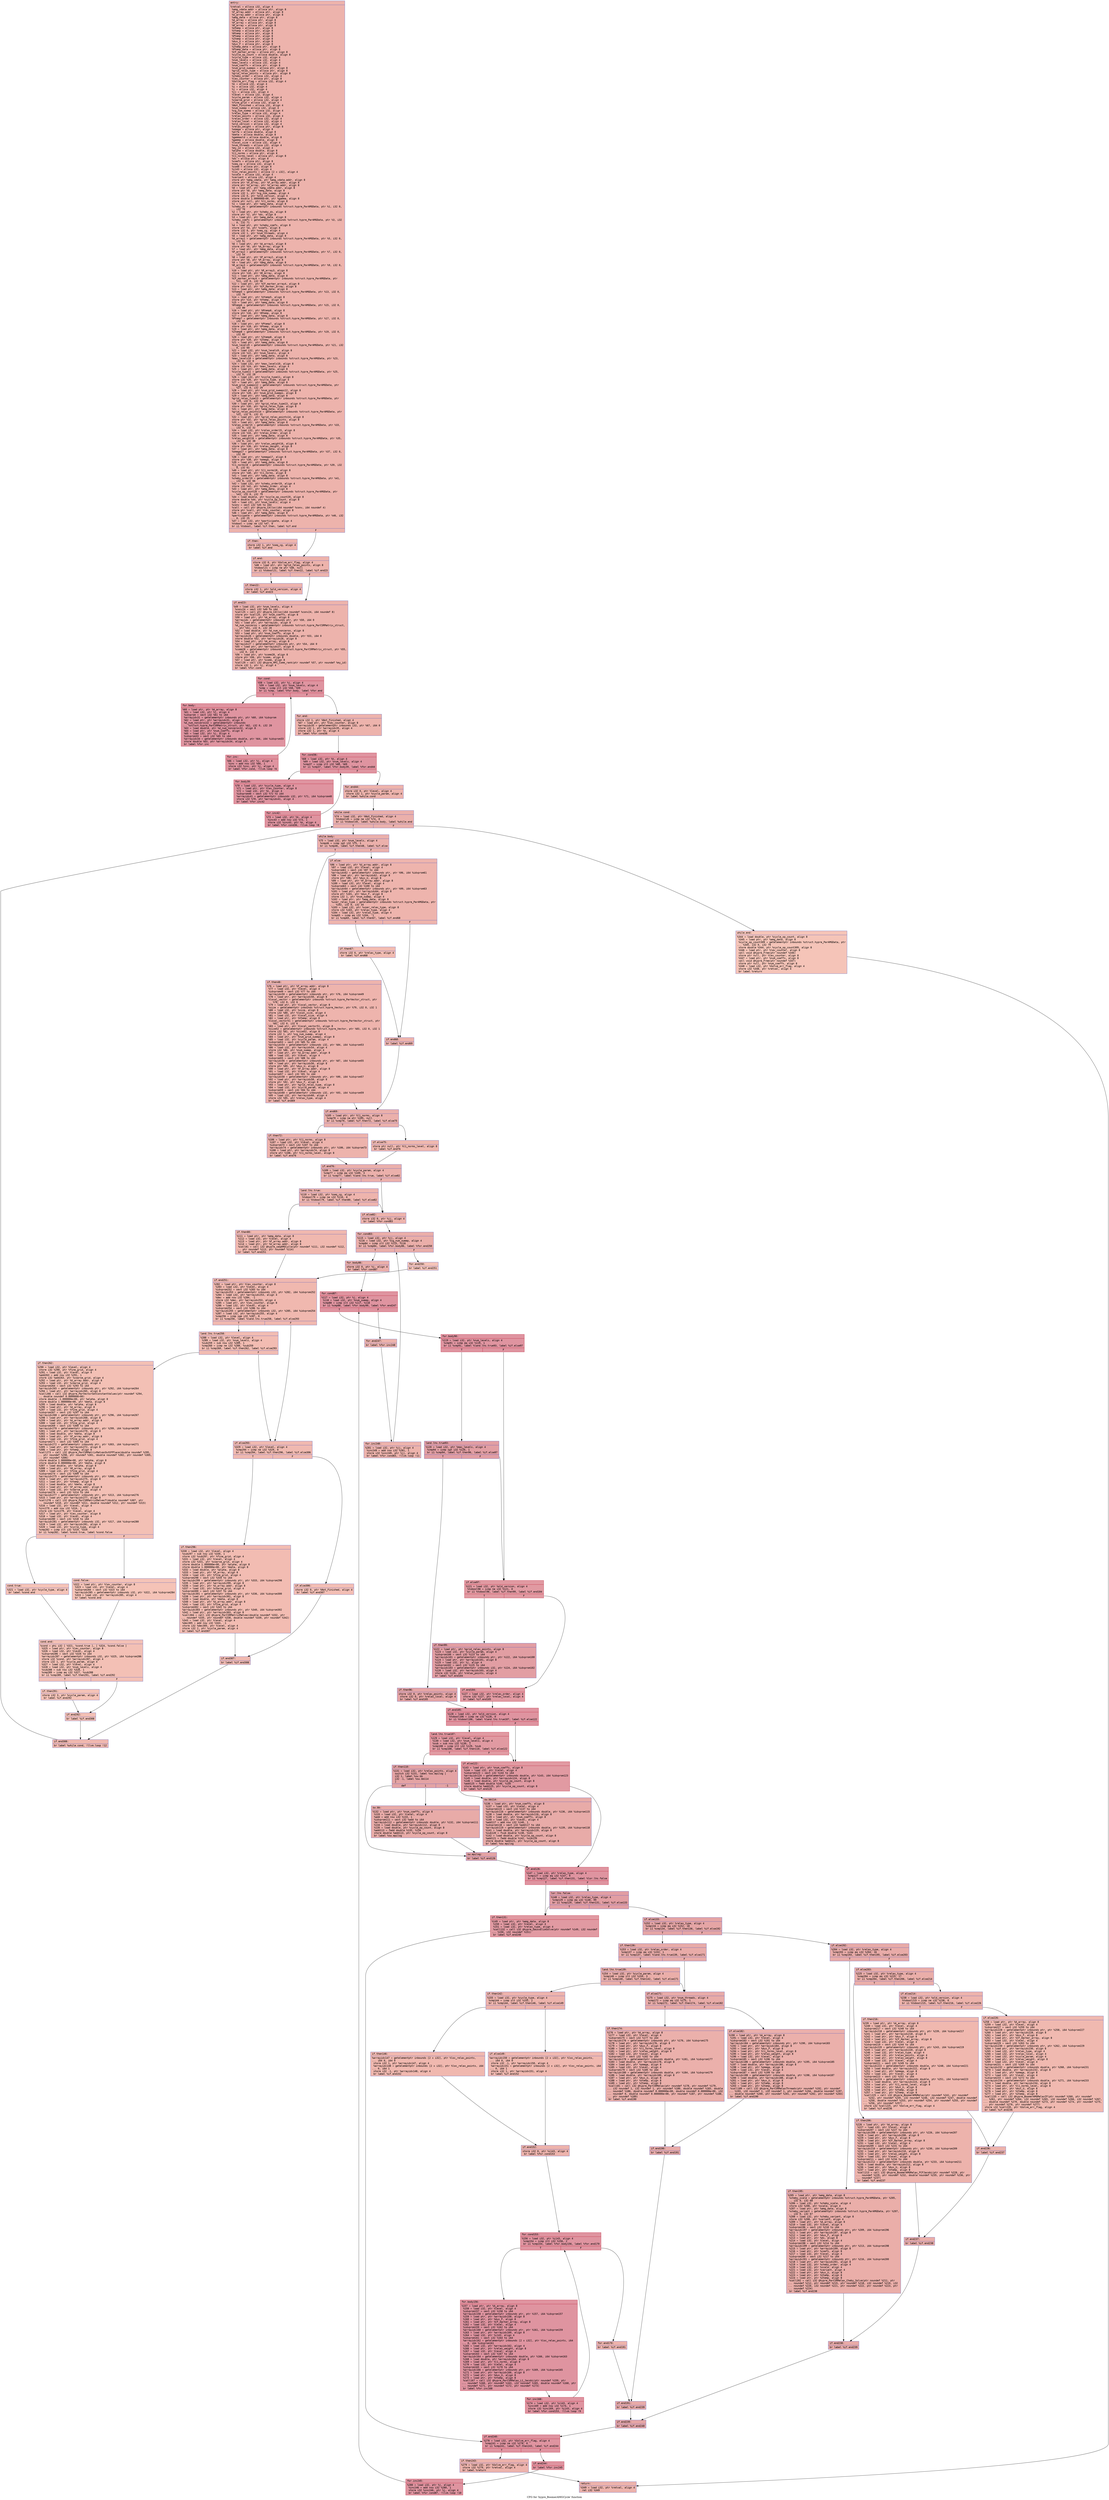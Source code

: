 digraph "CFG for 'hypre_BoomerAMGCycle' function" {
	label="CFG for 'hypre_BoomerAMGCycle' function";

	Node0x5596e3879950 [shape=record,color="#3d50c3ff", style=filled, fillcolor="#d6524470" fontname="Courier",label="{entry:\l|  %retval = alloca i32, align 4\l  %amg_vdata.addr = alloca ptr, align 8\l  %F_array.addr = alloca ptr, align 8\l  %U_array.addr = alloca ptr, align 8\l  %amg_data = alloca ptr, align 8\l  %A_array = alloca ptr, align 8\l  %P_array = alloca ptr, align 8\l  %R_array = alloca ptr, align 8\l  %Utemp = alloca ptr, align 8\l  %Vtemp = alloca ptr, align 8\l  %Rtemp = alloca ptr, align 8\l  %Ptemp = alloca ptr, align 8\l  %Ztemp = alloca ptr, align 8\l  %Aux_U = alloca ptr, align 8\l  %Aux_F = alloca ptr, align 8\l  %Ztemp_data = alloca ptr, align 8\l  %Ptemp_data = alloca ptr, align 8\l  %CF_marker_array = alloca ptr, align 8\l  %cycle_op_count = alloca double, align 8\l  %cycle_type = alloca i32, align 4\l  %num_levels = alloca i32, align 4\l  %max_levels = alloca i32, align 4\l  %num_coeffs = alloca ptr, align 8\l  %num_grid_sweeps = alloca ptr, align 8\l  %grid_relax_type = alloca ptr, align 8\l  %grid_relax_points = alloca ptr, align 8\l  %cheby_order = alloca i32, align 4\l  %lev_counter = alloca ptr, align 8\l  %Solve_err_flag = alloca i32, align 4\l  %k = alloca i32, align 4\l  %i = alloca i32, align 4\l  %j = alloca i32, align 4\l  %jj = alloca i32, align 4\l  %level = alloca i32, align 4\l  %cycle_param = alloca i32, align 4\l  %coarse_grid = alloca i32, align 4\l  %fine_grid = alloca i32, align 4\l  %Not_Finished = alloca i32, align 4\l  %num_sweep = alloca i32, align 4\l  %cg_num_sweep = alloca i32, align 4\l  %relax_type = alloca i32, align 4\l  %relax_points = alloca i32, align 4\l  %relax_order = alloca i32, align 4\l  %relax_local = alloca i32, align 4\l  %old_version = alloca i32, align 4\l  %relax_weight = alloca ptr, align 8\l  %omega = alloca ptr, align 8\l  %alfa = alloca double, align 8\l  %beta = alloca double, align 8\l  %gammaold = alloca double, align 8\l  %gamma = alloca double, align 8\l  %local_size = alloca i32, align 4\l  %num_threads = alloca i32, align 4\l  %my_id = alloca i32, align 4\l  %alpha = alloca double, align 8\l  %l1_norms = alloca ptr, align 8\l  %l1_norms_level = alloca ptr, align 8\l  %ds = alloca ptr, align 8\l  %coefs = alloca ptr, align 8\l  %seq_cg = alloca i32, align 4\l  %comm = alloca ptr, align 8\l  %i143 = alloca i32, align 4\l  %loc_relax_points = alloca [2 x i32], align 4\l  %scale = alloca i32, align 4\l  %variant = alloca i32, align 4\l  store ptr %amg_vdata, ptr %amg_vdata.addr, align 8\l  store ptr %F_array, ptr %F_array.addr, align 8\l  store ptr %U_array, ptr %U_array.addr, align 8\l  %0 = load ptr, ptr %amg_vdata.addr, align 8\l  store ptr %0, ptr %amg_data, align 8\l  store i32 1, ptr %cg_num_sweep, align 4\l  store i32 0, ptr %old_version, align 4\l  store double 1.000000e+00, ptr %gamma, align 8\l  store ptr null, ptr %l1_norms, align 8\l  %1 = load ptr, ptr %amg_data, align 8\l  %cheby_ds = getelementptr inbounds %struct.hypre_ParAMGData, ptr %1, i32 0,\l... i32 70\l  %2 = load ptr, ptr %cheby_ds, align 8\l  store ptr %2, ptr %ds, align 8\l  %3 = load ptr, ptr %amg_data, align 8\l  %cheby_coefs = getelementptr inbounds %struct.hypre_ParAMGData, ptr %3, i32\l... 0, i32 71\l  %4 = load ptr, ptr %cheby_coefs, align 8\l  store ptr %4, ptr %coefs, align 8\l  store i32 0, ptr %seq_cg, align 4\l  store i32 1, ptr %num_threads, align 4\l  %5 = load ptr, ptr %amg_data, align 8\l  %A_array1 = getelementptr inbounds %struct.hypre_ParAMGData, ptr %5, i32 0,\l... i32 51\l  %6 = load ptr, ptr %A_array1, align 8\l  store ptr %6, ptr %A_array, align 8\l  %7 = load ptr, ptr %amg_data, align 8\l  %P_array2 = getelementptr inbounds %struct.hypre_ParAMGData, ptr %7, i32 0,\l... i32 54\l  %8 = load ptr, ptr %P_array2, align 8\l  store ptr %8, ptr %P_array, align 8\l  %9 = load ptr, ptr %amg_data, align 8\l  %R_array3 = getelementptr inbounds %struct.hypre_ParAMGData, ptr %9, i32 0,\l... i32 55\l  %10 = load ptr, ptr %R_array3, align 8\l  store ptr %10, ptr %R_array, align 8\l  %11 = load ptr, ptr %amg_data, align 8\l  %CF_marker_array4 = getelementptr inbounds %struct.hypre_ParAMGData, ptr\l... %11, i32 0, i32 56\l  %12 = load ptr, ptr %CF_marker_array4, align 8\l  store ptr %12, ptr %CF_marker_array, align 8\l  %13 = load ptr, ptr %amg_data, align 8\l  %Vtemp5 = getelementptr inbounds %struct.hypre_ParAMGData, ptr %13, i32 0,\l... i32 76\l  %14 = load ptr, ptr %Vtemp5, align 8\l  store ptr %14, ptr %Vtemp, align 8\l  %15 = load ptr, ptr %amg_data, align 8\l  %Rtemp6 = getelementptr inbounds %struct.hypre_ParAMGData, ptr %15, i32 0,\l... i32 80\l  %16 = load ptr, ptr %Rtemp6, align 8\l  store ptr %16, ptr %Rtemp, align 8\l  %17 = load ptr, ptr %amg_data, align 8\l  %Ptemp7 = getelementptr inbounds %struct.hypre_ParAMGData, ptr %17, i32 0,\l... i32 81\l  %18 = load ptr, ptr %Ptemp7, align 8\l  store ptr %18, ptr %Ptemp, align 8\l  %19 = load ptr, ptr %amg_data, align 8\l  %Ztemp8 = getelementptr inbounds %struct.hypre_ParAMGData, ptr %19, i32 0,\l... i32 82\l  %20 = load ptr, ptr %Ztemp8, align 8\l  store ptr %20, ptr %Ztemp, align 8\l  %21 = load ptr, ptr %amg_data, align 8\l  %num_levels9 = getelementptr inbounds %struct.hypre_ParAMGData, ptr %21, i32\l... 0, i32 60\l  %22 = load i32, ptr %num_levels9, align 8\l  store i32 %22, ptr %num_levels, align 4\l  %23 = load ptr, ptr %amg_data, align 8\l  %max_levels10 = getelementptr inbounds %struct.hypre_ParAMGData, ptr %23,\l... i32 0, i32 0\l  %24 = load i32, ptr %max_levels10, align 8\l  store i32 %24, ptr %max_levels, align 4\l  %25 = load ptr, ptr %amg_data, align 8\l  %cycle_type11 = getelementptr inbounds %struct.hypre_ParAMGData, ptr %25,\l... i32 0, i32 28\l  %26 = load i32, ptr %cycle_type11, align 8\l  store i32 %26, ptr %cycle_type, align 4\l  %27 = load ptr, ptr %amg_data, align 8\l  %num_grid_sweeps12 = getelementptr inbounds %struct.hypre_ParAMGData, ptr\l... %27, i32 0, i32 29\l  %28 = load ptr, ptr %num_grid_sweeps12, align 8\l  store ptr %28, ptr %num_grid_sweeps, align 8\l  %29 = load ptr, ptr %amg_data, align 8\l  %grid_relax_type13 = getelementptr inbounds %struct.hypre_ParAMGData, ptr\l... %29, i32 0, i32 30\l  %30 = load ptr, ptr %grid_relax_type13, align 8\l  store ptr %30, ptr %grid_relax_type, align 8\l  %31 = load ptr, ptr %amg_data, align 8\l  %grid_relax_points14 = getelementptr inbounds %struct.hypre_ParAMGData, ptr\l... %31, i32 0, i32 31\l  %32 = load ptr, ptr %grid_relax_points14, align 8\l  store ptr %32, ptr %grid_relax_points, align 8\l  %33 = load ptr, ptr %amg_data, align 8\l  %relax_order15 = getelementptr inbounds %struct.hypre_ParAMGData, ptr %33,\l... i32 0, i32 32\l  %34 = load i32, ptr %relax_order15, align 8\l  store i32 %34, ptr %relax_order, align 4\l  %35 = load ptr, ptr %amg_data, align 8\l  %relax_weight16 = getelementptr inbounds %struct.hypre_ParAMGData, ptr %35,\l... i32 0, i32 38\l  %36 = load ptr, ptr %relax_weight16, align 8\l  store ptr %36, ptr %relax_weight, align 8\l  %37 = load ptr, ptr %amg_data, align 8\l  %omega17 = getelementptr inbounds %struct.hypre_ParAMGData, ptr %37, i32 0,\l... i32 39\l  %38 = load ptr, ptr %omega17, align 8\l  store ptr %38, ptr %omega, align 8\l  %39 = load ptr, ptr %amg_data, align 8\l  %l1_norms18 = getelementptr inbounds %struct.hypre_ParAMGData, ptr %39, i32\l... 0, i32 61\l  %40 = load ptr, ptr %l1_norms18, align 8\l  store ptr %40, ptr %l1_norms, align 8\l  %41 = load ptr, ptr %amg_data, align 8\l  %cheby_order19 = getelementptr inbounds %struct.hypre_ParAMGData, ptr %41,\l... i32 0, i32 66\l  %42 = load i32, ptr %cheby_order19, align 4\l  store i32 %42, ptr %cheby_order, align 4\l  %43 = load ptr, ptr %amg_data, align 8\l  %cycle_op_count20 = getelementptr inbounds %struct.hypre_ParAMGData, ptr\l... %43, i32 0, i32 79\l  %44 = load double, ptr %cycle_op_count20, align 8\l  store double %44, ptr %cycle_op_count, align 8\l  %45 = load i32, ptr %num_levels, align 4\l  %conv = sext i32 %45 to i64\l  %call = call ptr @hypre_CAlloc(i64 noundef %conv, i64 noundef 4)\l  store ptr %call, ptr %lev_counter, align 8\l  %46 = load ptr, ptr %amg_data, align 8\l  %participate = getelementptr inbounds %struct.hypre_ParAMGData, ptr %46, i32\l... 0, i32 25\l  %47 = load i32, ptr %participate, align 4\l  %tobool = icmp ne i32 %47, 0\l  br i1 %tobool, label %if.then, label %if.end\l|{<s0>T|<s1>F}}"];
	Node0x5596e3879950:s0 -> Node0x5596e387bf00[tooltip="entry -> if.then\nProbability 62.50%" ];
	Node0x5596e3879950:s1 -> Node0x5596e387bf70[tooltip="entry -> if.end\nProbability 37.50%" ];
	Node0x5596e387bf00 [shape=record,color="#3d50c3ff", style=filled, fillcolor="#d8564670" fontname="Courier",label="{if.then:\l|  store i32 1, ptr %seq_cg, align 4\l  br label %if.end\l}"];
	Node0x5596e387bf00 -> Node0x5596e387bf70[tooltip="if.then -> if.end\nProbability 100.00%" ];
	Node0x5596e387bf70 [shape=record,color="#3d50c3ff", style=filled, fillcolor="#d6524470" fontname="Courier",label="{if.end:\l|  store i32 0, ptr %Solve_err_flag, align 4\l  %48 = load ptr, ptr %grid_relax_points, align 8\l  %tobool21 = icmp ne ptr %48, null\l  br i1 %tobool21, label %if.then22, label %if.end23\l|{<s0>T|<s1>F}}"];
	Node0x5596e387bf70:s0 -> Node0x5596e387cc70[tooltip="if.end -> if.then22\nProbability 62.50%" ];
	Node0x5596e387bf70:s1 -> Node0x5596e387ccc0[tooltip="if.end -> if.end23\nProbability 37.50%" ];
	Node0x5596e387cc70 [shape=record,color="#3d50c3ff", style=filled, fillcolor="#d8564670" fontname="Courier",label="{if.then22:\l|  store i32 1, ptr %old_version, align 4\l  br label %if.end23\l}"];
	Node0x5596e387cc70 -> Node0x5596e387ccc0[tooltip="if.then22 -> if.end23\nProbability 100.00%" ];
	Node0x5596e387ccc0 [shape=record,color="#3d50c3ff", style=filled, fillcolor="#d6524470" fontname="Courier",label="{if.end23:\l|  %49 = load i32, ptr %num_levels, align 4\l  %conv24 = sext i32 %49 to i64\l  %call25 = call ptr @hypre_CAlloc(i64 noundef %conv24, i64 noundef 8)\l  store ptr %call25, ptr %num_coeffs, align 8\l  %50 = load ptr, ptr %A_array, align 8\l  %arrayidx = getelementptr inbounds ptr, ptr %50, i64 0\l  %51 = load ptr, ptr %arrayidx, align 8\l  %d_num_nonzeros = getelementptr inbounds %struct.hypre_ParCSRMatrix_struct,\l... ptr %51, i32 0, i32 20\l  %52 = load double, ptr %d_num_nonzeros, align 8\l  %53 = load ptr, ptr %num_coeffs, align 8\l  %arrayidx26 = getelementptr inbounds double, ptr %53, i64 0\l  store double %52, ptr %arrayidx26, align 8\l  %54 = load ptr, ptr %A_array, align 8\l  %arrayidx27 = getelementptr inbounds ptr, ptr %54, i64 0\l  %55 = load ptr, ptr %arrayidx27, align 8\l  %comm28 = getelementptr inbounds %struct.hypre_ParCSRMatrix_struct, ptr %55,\l... i32 0, i32 0\l  %56 = load ptr, ptr %comm28, align 8\l  store ptr %56, ptr %comm, align 8\l  %57 = load ptr, ptr %comm, align 8\l  %call29 = call i32 @hypre_MPI_Comm_rank(ptr noundef %57, ptr noundef %my_id)\l  store i32 1, ptr %j, align 4\l  br label %for.cond\l}"];
	Node0x5596e387ccc0 -> Node0x5596e3886a90[tooltip="if.end23 -> for.cond\nProbability 100.00%" ];
	Node0x5596e3886a90 [shape=record,color="#b70d28ff", style=filled, fillcolor="#b70d2870" fontname="Courier",label="{for.cond:\l|  %58 = load i32, ptr %j, align 4\l  %59 = load i32, ptr %num_levels, align 4\l  %cmp = icmp slt i32 %58, %59\l  br i1 %cmp, label %for.body, label %for.end\l|{<s0>T|<s1>F}}"];
	Node0x5596e3886a90:s0 -> Node0x5596e3886d00[tooltip="for.cond -> for.body\nProbability 96.88%" ];
	Node0x5596e3886a90:s1 -> Node0x5596e3886d80[tooltip="for.cond -> for.end\nProbability 3.12%" ];
	Node0x5596e3886d00 [shape=record,color="#b70d28ff", style=filled, fillcolor="#b70d2870" fontname="Courier",label="{for.body:\l|  %60 = load ptr, ptr %A_array, align 8\l  %61 = load i32, ptr %j, align 4\l  %idxprom = sext i32 %61 to i64\l  %arrayidx31 = getelementptr inbounds ptr, ptr %60, i64 %idxprom\l  %62 = load ptr, ptr %arrayidx31, align 8\l  %d_num_nonzeros32 = getelementptr inbounds\l... %struct.hypre_ParCSRMatrix_struct, ptr %62, i32 0, i32 20\l  %63 = load double, ptr %d_num_nonzeros32, align 8\l  %64 = load ptr, ptr %num_coeffs, align 8\l  %65 = load i32, ptr %j, align 4\l  %idxprom33 = sext i32 %65 to i64\l  %arrayidx34 = getelementptr inbounds double, ptr %64, i64 %idxprom33\l  store double %63, ptr %arrayidx34, align 8\l  br label %for.inc\l}"];
	Node0x5596e3886d00 -> Node0x5596e3887690[tooltip="for.body -> for.inc\nProbability 100.00%" ];
	Node0x5596e3887690 [shape=record,color="#b70d28ff", style=filled, fillcolor="#b70d2870" fontname="Courier",label="{for.inc:\l|  %66 = load i32, ptr %j, align 4\l  %inc = add nsw i32 %66, 1\l  store i32 %inc, ptr %j, align 4\l  br label %for.cond, !llvm.loop !6\l}"];
	Node0x5596e3887690 -> Node0x5596e3886a90[tooltip="for.inc -> for.cond\nProbability 100.00%" ];
	Node0x5596e3886d80 [shape=record,color="#3d50c3ff", style=filled, fillcolor="#d6524470" fontname="Courier",label="{for.end:\l|  store i32 1, ptr %Not_Finished, align 4\l  %67 = load ptr, ptr %lev_counter, align 8\l  %arrayidx35 = getelementptr inbounds i32, ptr %67, i64 0\l  store i32 1, ptr %arrayidx35, align 4\l  store i32 1, ptr %k, align 4\l  br label %for.cond36\l}"];
	Node0x5596e3886d80 -> Node0x5596e3888810[tooltip="for.end -> for.cond36\nProbability 100.00%" ];
	Node0x5596e3888810 [shape=record,color="#b70d28ff", style=filled, fillcolor="#b70d2870" fontname="Courier",label="{for.cond36:\l|  %68 = load i32, ptr %k, align 4\l  %69 = load i32, ptr %num_levels, align 4\l  %cmp37 = icmp slt i32 %68, %69\l  br i1 %cmp37, label %for.body39, label %for.end44\l|{<s0>T|<s1>F}}"];
	Node0x5596e3888810:s0 -> Node0x5596e3888ab0[tooltip="for.cond36 -> for.body39\nProbability 96.88%" ];
	Node0x5596e3888810:s1 -> Node0x5596e3888b30[tooltip="for.cond36 -> for.end44\nProbability 3.12%" ];
	Node0x5596e3888ab0 [shape=record,color="#b70d28ff", style=filled, fillcolor="#b70d2870" fontname="Courier",label="{for.body39:\l|  %70 = load i32, ptr %cycle_type, align 4\l  %71 = load ptr, ptr %lev_counter, align 8\l  %72 = load i32, ptr %k, align 4\l  %idxprom40 = sext i32 %72 to i64\l  %arrayidx41 = getelementptr inbounds i32, ptr %71, i64 %idxprom40\l  store i32 %70, ptr %arrayidx41, align 4\l  br label %for.inc42\l}"];
	Node0x5596e3888ab0 -> Node0x5596e3888ff0[tooltip="for.body39 -> for.inc42\nProbability 100.00%" ];
	Node0x5596e3888ff0 [shape=record,color="#b70d28ff", style=filled, fillcolor="#b70d2870" fontname="Courier",label="{for.inc42:\l|  %73 = load i32, ptr %k, align 4\l  %inc43 = add nsw i32 %73, 1\l  store i32 %inc43, ptr %k, align 4\l  br label %for.cond36, !llvm.loop !8\l}"];
	Node0x5596e3888ff0 -> Node0x5596e3888810[tooltip="for.inc42 -> for.cond36\nProbability 100.00%" ];
	Node0x5596e3888b30 [shape=record,color="#3d50c3ff", style=filled, fillcolor="#d6524470" fontname="Courier",label="{for.end44:\l|  store i32 0, ptr %level, align 4\l  store i32 1, ptr %cycle_param, align 4\l  br label %while.cond\l}"];
	Node0x5596e3888b30 -> Node0x5596e38895b0[tooltip="for.end44 -> while.cond\nProbability 100.00%" ];
	Node0x5596e38895b0 [shape=record,color="#3d50c3ff", style=filled, fillcolor="#d24b4070" fontname="Courier",label="{while.cond:\l|  %74 = load i32, ptr %Not_Finished, align 4\l  %tobool45 = icmp ne i32 %74, 0\l  br i1 %tobool45, label %while.body, label %while.end\l|{<s0>T|<s1>F}}"];
	Node0x5596e38895b0:s0 -> Node0x5596e38897e0[tooltip="while.cond -> while.body\nProbability 96.88%" ];
	Node0x5596e38895b0:s1 -> Node0x5596e3889860[tooltip="while.cond -> while.end\nProbability 3.12%" ];
	Node0x5596e38897e0 [shape=record,color="#3d50c3ff", style=filled, fillcolor="#d24b4070" fontname="Courier",label="{while.body:\l|  %75 = load i32, ptr %num_levels, align 4\l  %cmp46 = icmp sgt i32 %75, 1\l  br i1 %cmp46, label %if.then48, label %if.else\l|{<s0>T|<s1>F}}"];
	Node0x5596e38897e0:s0 -> Node0x5596e3889ac0[tooltip="while.body -> if.then48\nProbability 50.00%" ];
	Node0x5596e38897e0:s1 -> Node0x5596e3889b40[tooltip="while.body -> if.else\nProbability 50.00%" ];
	Node0x5596e3889ac0 [shape=record,color="#3d50c3ff", style=filled, fillcolor="#d8564670" fontname="Courier",label="{if.then48:\l|  %76 = load ptr, ptr %F_array.addr, align 8\l  %77 = load i32, ptr %level, align 4\l  %idxprom49 = sext i32 %77 to i64\l  %arrayidx50 = getelementptr inbounds ptr, ptr %76, i64 %idxprom49\l  %78 = load ptr, ptr %arrayidx50, align 8\l  %local_vector = getelementptr inbounds %struct.hypre_ParVector_struct, ptr\l... %78, i32 0, i32 6\l  %79 = load ptr, ptr %local_vector, align 8\l  %size = getelementptr inbounds %struct.hypre_Vector, ptr %79, i32 0, i32 1\l  %80 = load i32, ptr %size, align 8\l  store i32 %80, ptr %local_size, align 4\l  %81 = load i32, ptr %local_size, align 4\l  %82 = load ptr, ptr %Vtemp, align 8\l  %local_vector51 = getelementptr inbounds %struct.hypre_ParVector_struct, ptr\l... %82, i32 0, i32 6\l  %83 = load ptr, ptr %local_vector51, align 8\l  %size52 = getelementptr inbounds %struct.hypre_Vector, ptr %83, i32 0, i32 1\l  store i32 %81, ptr %size52, align 8\l  store i32 1, ptr %cg_num_sweep, align 4\l  %84 = load ptr, ptr %num_grid_sweeps, align 8\l  %85 = load i32, ptr %cycle_param, align 4\l  %idxprom53 = sext i32 %85 to i64\l  %arrayidx54 = getelementptr inbounds i32, ptr %84, i64 %idxprom53\l  %86 = load i32, ptr %arrayidx54, align 4\l  store i32 %86, ptr %num_sweep, align 4\l  %87 = load ptr, ptr %U_array.addr, align 8\l  %88 = load i32, ptr %level, align 4\l  %idxprom55 = sext i32 %88 to i64\l  %arrayidx56 = getelementptr inbounds ptr, ptr %87, i64 %idxprom55\l  %89 = load ptr, ptr %arrayidx56, align 8\l  store ptr %89, ptr %Aux_U, align 8\l  %90 = load ptr, ptr %F_array.addr, align 8\l  %91 = load i32, ptr %level, align 4\l  %idxprom57 = sext i32 %91 to i64\l  %arrayidx58 = getelementptr inbounds ptr, ptr %90, i64 %idxprom57\l  %92 = load ptr, ptr %arrayidx58, align 8\l  store ptr %92, ptr %Aux_F, align 8\l  %93 = load ptr, ptr %grid_relax_type, align 8\l  %94 = load i32, ptr %cycle_param, align 4\l  %idxprom59 = sext i32 %94 to i64\l  %arrayidx60 = getelementptr inbounds i32, ptr %93, i64 %idxprom59\l  %95 = load i32, ptr %arrayidx60, align 4\l  store i32 %95, ptr %relax_type, align 4\l  br label %if.end69\l}"];
	Node0x5596e3889ac0 -> Node0x5596e3883d80[tooltip="if.then48 -> if.end69\nProbability 100.00%" ];
	Node0x5596e3889b40 [shape=record,color="#3d50c3ff", style=filled, fillcolor="#d8564670" fontname="Courier",label="{if.else:\l|  %96 = load ptr, ptr %U_array.addr, align 8\l  %97 = load i32, ptr %level, align 4\l  %idxprom61 = sext i32 %97 to i64\l  %arrayidx62 = getelementptr inbounds ptr, ptr %96, i64 %idxprom61\l  %98 = load ptr, ptr %arrayidx62, align 8\l  store ptr %98, ptr %Aux_U, align 8\l  %99 = load ptr, ptr %F_array.addr, align 8\l  %100 = load i32, ptr %level, align 4\l  %idxprom63 = sext i32 %100 to i64\l  %arrayidx64 = getelementptr inbounds ptr, ptr %99, i64 %idxprom63\l  %101 = load ptr, ptr %arrayidx64, align 8\l  store ptr %101, ptr %Aux_F, align 8\l  store i32 1, ptr %num_sweep, align 4\l  %102 = load ptr, ptr %amg_data, align 8\l  %user_relax_type = getelementptr inbounds %struct.hypre_ParAMGData, ptr\l... %102, i32 0, i32 34\l  %103 = load i32, ptr %user_relax_type, align 8\l  store i32 %103, ptr %relax_type, align 4\l  %104 = load i32, ptr %relax_type, align 4\l  %cmp65 = icmp eq i32 %104, -1\l  br i1 %cmp65, label %if.then67, label %if.end68\l|{<s0>T|<s1>F}}"];
	Node0x5596e3889b40:s0 -> Node0x5596e388caf0[tooltip="if.else -> if.then67\nProbability 37.50%" ];
	Node0x5596e3889b40:s1 -> Node0x5596e388cb70[tooltip="if.else -> if.end68\nProbability 62.50%" ];
	Node0x5596e388caf0 [shape=record,color="#3d50c3ff", style=filled, fillcolor="#e1675170" fontname="Courier",label="{if.then67:\l|  store i32 6, ptr %relax_type, align 4\l  br label %if.end68\l}"];
	Node0x5596e388caf0 -> Node0x5596e388cb70[tooltip="if.then67 -> if.end68\nProbability 100.00%" ];
	Node0x5596e388cb70 [shape=record,color="#3d50c3ff", style=filled, fillcolor="#d8564670" fontname="Courier",label="{if.end68:\l|  br label %if.end69\l}"];
	Node0x5596e388cb70 -> Node0x5596e3883d80[tooltip="if.end68 -> if.end69\nProbability 100.00%" ];
	Node0x5596e3883d80 [shape=record,color="#3d50c3ff", style=filled, fillcolor="#d24b4070" fontname="Courier",label="{if.end69:\l|  %105 = load ptr, ptr %l1_norms, align 8\l  %cmp70 = icmp ne ptr %105, null\l  br i1 %cmp70, label %if.then72, label %if.else75\l|{<s0>T|<s1>F}}"];
	Node0x5596e3883d80:s0 -> Node0x5596e388cfb0[tooltip="if.end69 -> if.then72\nProbability 62.50%" ];
	Node0x5596e3883d80:s1 -> Node0x5596e388d030[tooltip="if.end69 -> if.else75\nProbability 37.50%" ];
	Node0x5596e388cfb0 [shape=record,color="#3d50c3ff", style=filled, fillcolor="#d6524470" fontname="Courier",label="{if.then72:\l|  %106 = load ptr, ptr %l1_norms, align 8\l  %107 = load i32, ptr %level, align 4\l  %idxprom73 = sext i32 %107 to i64\l  %arrayidx74 = getelementptr inbounds ptr, ptr %106, i64 %idxprom73\l  %108 = load ptr, ptr %arrayidx74, align 8\l  store ptr %108, ptr %l1_norms_level, align 8\l  br label %if.end76\l}"];
	Node0x5596e388cfb0 -> Node0x5596e388d4f0[tooltip="if.then72 -> if.end76\nProbability 100.00%" ];
	Node0x5596e388d030 [shape=record,color="#3d50c3ff", style=filled, fillcolor="#dc5d4a70" fontname="Courier",label="{if.else75:\l|  store ptr null, ptr %l1_norms_level, align 8\l  br label %if.end76\l}"];
	Node0x5596e388d030 -> Node0x5596e388d4f0[tooltip="if.else75 -> if.end76\nProbability 100.00%" ];
	Node0x5596e388d4f0 [shape=record,color="#3d50c3ff", style=filled, fillcolor="#d24b4070" fontname="Courier",label="{if.end76:\l|  %109 = load i32, ptr %cycle_param, align 4\l  %cmp77 = icmp eq i32 %109, 3\l  br i1 %cmp77, label %land.lhs.true, label %if.else82\l|{<s0>T|<s1>F}}"];
	Node0x5596e388d4f0:s0 -> Node0x5596e388d850[tooltip="if.end76 -> land.lhs.true\nProbability 50.00%" ];
	Node0x5596e388d4f0:s1 -> Node0x5596e388d8d0[tooltip="if.end76 -> if.else82\nProbability 50.00%" ];
	Node0x5596e388d850 [shape=record,color="#3d50c3ff", style=filled, fillcolor="#d8564670" fontname="Courier",label="{land.lhs.true:\l|  %110 = load i32, ptr %seq_cg, align 4\l  %tobool79 = icmp ne i32 %110, 0\l  br i1 %tobool79, label %if.then80, label %if.else82\l|{<s0>T|<s1>F}}"];
	Node0x5596e388d850:s0 -> Node0x5596e388db40[tooltip="land.lhs.true -> if.then80\nProbability 62.50%" ];
	Node0x5596e388d850:s1 -> Node0x5596e388d8d0[tooltip="land.lhs.true -> if.else82\nProbability 37.50%" ];
	Node0x5596e388db40 [shape=record,color="#3d50c3ff", style=filled, fillcolor="#dc5d4a70" fontname="Courier",label="{if.then80:\l|  %111 = load ptr, ptr %amg_data, align 8\l  %112 = load i32, ptr %level, align 4\l  %113 = load ptr, ptr %F_array.addr, align 8\l  %114 = load ptr, ptr %U_array.addr, align 8\l  %call81 = call i32 @hypre_seqAMGCycle(ptr noundef %111, i32 noundef %112,\l... ptr noundef %113, ptr noundef %114)\l  br label %if.end251\l}"];
	Node0x5596e388db40 -> Node0x5596e388e0e0[tooltip="if.then80 -> if.end251\nProbability 100.00%" ];
	Node0x5596e388d8d0 [shape=record,color="#3d50c3ff", style=filled, fillcolor="#d6524470" fontname="Courier",label="{if.else82:\l|  store i32 0, ptr %jj, align 4\l  br label %for.cond83\l}"];
	Node0x5596e388d8d0 -> Node0x5596e388e240[tooltip="if.else82 -> for.cond83\nProbability 100.00%" ];
	Node0x5596e388e240 [shape=record,color="#3d50c3ff", style=filled, fillcolor="#d0473d70" fontname="Courier",label="{for.cond83:\l|  %115 = load i32, ptr %jj, align 4\l  %116 = load i32, ptr %cg_num_sweep, align 4\l  %cmp84 = icmp slt i32 %115, %116\l  br i1 %cmp84, label %for.body86, label %for.end250\l|{<s0>T|<s1>F}}"];
	Node0x5596e388e240:s0 -> Node0x5596e388e4b0[tooltip="for.cond83 -> for.body86\nProbability 96.88%" ];
	Node0x5596e388e240:s1 -> Node0x5596e388e530[tooltip="for.cond83 -> for.end250\nProbability 3.12%" ];
	Node0x5596e388e4b0 [shape=record,color="#3d50c3ff", style=filled, fillcolor="#d0473d70" fontname="Courier",label="{for.body86:\l|  store i32 0, ptr %j, align 4\l  br label %for.cond87\l}"];
	Node0x5596e388e4b0 -> Node0x5596e388e760[tooltip="for.body86 -> for.cond87\nProbability 100.00%" ];
	Node0x5596e388e760 [shape=record,color="#b70d28ff", style=filled, fillcolor="#b70d2870" fontname="Courier",label="{for.cond87:\l|  %117 = load i32, ptr %j, align 4\l  %118 = load i32, ptr %num_sweep, align 4\l  %cmp88 = icmp slt i32 %117, %118\l  br i1 %cmp88, label %for.body90, label %for.end247\l|{<s0>T|<s1>F}}"];
	Node0x5596e388e760:s0 -> Node0x5596e388ea00[tooltip="for.cond87 -> for.body90\nProbability 96.88%" ];
	Node0x5596e388e760:s1 -> Node0x5596e388ea80[tooltip="for.cond87 -> for.end247\nProbability 3.12%" ];
	Node0x5596e388ea00 [shape=record,color="#b70d28ff", style=filled, fillcolor="#b70d2870" fontname="Courier",label="{for.body90:\l|  %119 = load i32, ptr %num_levels, align 4\l  %cmp91 = icmp eq i32 %119, 1\l  br i1 %cmp91, label %land.lhs.true93, label %if.else97\l|{<s0>T|<s1>F}}"];
	Node0x5596e388ea00:s0 -> Node0x5596e388ed40[tooltip="for.body90 -> land.lhs.true93\nProbability 50.00%" ];
	Node0x5596e388ea00:s1 -> Node0x5596e388edc0[tooltip="for.body90 -> if.else97\nProbability 50.00%" ];
	Node0x5596e388ed40 [shape=record,color="#3d50c3ff", style=filled, fillcolor="#be242e70" fontname="Courier",label="{land.lhs.true93:\l|  %120 = load i32, ptr %max_levels, align 4\l  %cmp94 = icmp sgt i32 %120, 1\l  br i1 %cmp94, label %if.then96, label %if.else97\l|{<s0>T|<s1>F}}"];
	Node0x5596e388ed40:s0 -> Node0x5596e388f0b0[tooltip="land.lhs.true93 -> if.then96\nProbability 50.00%" ];
	Node0x5596e388ed40:s1 -> Node0x5596e388edc0[tooltip="land.lhs.true93 -> if.else97\nProbability 50.00%" ];
	Node0x5596e388f0b0 [shape=record,color="#3d50c3ff", style=filled, fillcolor="#c5333470" fontname="Courier",label="{if.then96:\l|  store i32 0, ptr %relax_points, align 4\l  store i32 0, ptr %relax_local, align 4\l  br label %if.end105\l}"];
	Node0x5596e388f0b0 -> Node0x5596e388f2f0[tooltip="if.then96 -> if.end105\nProbability 100.00%" ];
	Node0x5596e388edc0 [shape=record,color="#b70d28ff", style=filled, fillcolor="#bb1b2c70" fontname="Courier",label="{if.else97:\l|  %121 = load i32, ptr %old_version, align 4\l  %tobool98 = icmp ne i32 %121, 0\l  br i1 %tobool98, label %if.then99, label %if.end104\l|{<s0>T|<s1>F}}"];
	Node0x5596e388edc0:s0 -> Node0x5596e388f520[tooltip="if.else97 -> if.then99\nProbability 62.50%" ];
	Node0x5596e388edc0:s1 -> Node0x5596e388f5a0[tooltip="if.else97 -> if.end104\nProbability 37.50%" ];
	Node0x5596e388f520 [shape=record,color="#3d50c3ff", style=filled, fillcolor="#be242e70" fontname="Courier",label="{if.then99:\l|  %122 = load ptr, ptr %grid_relax_points, align 8\l  %123 = load i32, ptr %cycle_param, align 4\l  %idxprom100 = sext i32 %123 to i64\l  %arrayidx101 = getelementptr inbounds ptr, ptr %122, i64 %idxprom100\l  %124 = load ptr, ptr %arrayidx101, align 8\l  %125 = load i32, ptr %j, align 4\l  %idxprom102 = sext i32 %125 to i64\l  %arrayidx103 = getelementptr inbounds i32, ptr %124, i64 %idxprom102\l  %126 = load i32, ptr %arrayidx103, align 4\l  store i32 %126, ptr %relax_points, align 4\l  br label %if.end104\l}"];
	Node0x5596e388f520 -> Node0x5596e388f5a0[tooltip="if.then99 -> if.end104\nProbability 100.00%" ];
	Node0x5596e388f5a0 [shape=record,color="#b70d28ff", style=filled, fillcolor="#bb1b2c70" fontname="Courier",label="{if.end104:\l|  %127 = load i32, ptr %relax_order, align 4\l  store i32 %127, ptr %relax_local, align 4\l  br label %if.end105\l}"];
	Node0x5596e388f5a0 -> Node0x5596e388f2f0[tooltip="if.end104 -> if.end105\nProbability 100.00%" ];
	Node0x5596e388f2f0 [shape=record,color="#b70d28ff", style=filled, fillcolor="#b70d2870" fontname="Courier",label="{if.end105:\l|  %128 = load i32, ptr %old_version, align 4\l  %tobool106 = icmp ne i32 %128, 0\l  br i1 %tobool106, label %land.lhs.true107, label %if.else122\l|{<s0>T|<s1>F}}"];
	Node0x5596e388f2f0:s0 -> Node0x5596e3884ae0[tooltip="if.end105 -> land.lhs.true107\nProbability 62.50%" ];
	Node0x5596e388f2f0:s1 -> Node0x5596e3884b80[tooltip="if.end105 -> if.else122\nProbability 37.50%" ];
	Node0x5596e3884ae0 [shape=record,color="#b70d28ff", style=filled, fillcolor="#bb1b2c70" fontname="Courier",label="{land.lhs.true107:\l|  %129 = load i32, ptr %level, align 4\l  %130 = load i32, ptr %num_levels, align 4\l  %sub = sub nsw i32 %130, 1\l  %cmp108 = icmp slt i32 %129, %sub\l  br i1 %cmp108, label %if.then110, label %if.else122\l|{<s0>T|<s1>F}}"];
	Node0x5596e3884ae0:s0 -> Node0x5596e3884f20[tooltip="land.lhs.true107 -> if.then110\nProbability 50.00%" ];
	Node0x5596e3884ae0:s1 -> Node0x5596e3884b80[tooltip="land.lhs.true107 -> if.else122\nProbability 50.00%" ];
	Node0x5596e3884f20 [shape=record,color="#3d50c3ff", style=filled, fillcolor="#c32e3170" fontname="Courier",label="{if.then110:\l|  %131 = load i32, ptr %relax_points, align 4\l  switch i32 %131, label %sw.epilog [\l    i32 1, label %sw.bb\l    i32 -1, label %sw.bb114\l  ]\l|{<s0>def|<s1>1|<s2>-1}}"];
	Node0x5596e3884f20:s0 -> Node0x5596e38850a0[tooltip="if.then110 -> sw.epilog\nProbability 33.33%" ];
	Node0x5596e3884f20:s1 -> Node0x5596e38850f0[tooltip="if.then110 -> sw.bb\nProbability 33.33%" ];
	Node0x5596e3884f20:s2 -> Node0x5596e3885160[tooltip="if.then110 -> sw.bb114\nProbability 33.33%" ];
	Node0x5596e38850f0 [shape=record,color="#3d50c3ff", style=filled, fillcolor="#cc403a70" fontname="Courier",label="{sw.bb:\l|  %132 = load ptr, ptr %num_coeffs, align 8\l  %133 = load i32, ptr %level, align 4\l  %add = add nsw i32 %133, 1\l  %idxprom111 = sext i32 %add to i64\l  %arrayidx112 = getelementptr inbounds double, ptr %132, i64 %idxprom111\l  %134 = load double, ptr %arrayidx112, align 8\l  %135 = load double, ptr %cycle_op_count, align 8\l  %add113 = fadd double %135, %134\l  store double %add113, ptr %cycle_op_count, align 8\l  br label %sw.epilog\l}"];
	Node0x5596e38850f0 -> Node0x5596e38850a0[tooltip="sw.bb -> sw.epilog\nProbability 100.00%" ];
	Node0x5596e3885160 [shape=record,color="#3d50c3ff", style=filled, fillcolor="#cc403a70" fontname="Courier",label="{sw.bb114:\l|  %136 = load ptr, ptr %num_coeffs, align 8\l  %137 = load i32, ptr %level, align 4\l  %idxprom115 = sext i32 %137 to i64\l  %arrayidx116 = getelementptr inbounds double, ptr %136, i64 %idxprom115\l  %138 = load double, ptr %arrayidx116, align 8\l  %139 = load ptr, ptr %num_coeffs, align 8\l  %140 = load i32, ptr %level, align 4\l  %add117 = add nsw i32 %140, 1\l  %idxprom118 = sext i32 %add117 to i64\l  %arrayidx119 = getelementptr inbounds double, ptr %139, i64 %idxprom118\l  %141 = load double, ptr %arrayidx119, align 8\l  %sub120 = fsub double %138, %141\l  %142 = load double, ptr %cycle_op_count, align 8\l  %add121 = fadd double %142, %sub120\l  store double %add121, ptr %cycle_op_count, align 8\l  br label %sw.epilog\l}"];
	Node0x5596e3885160 -> Node0x5596e38850a0[tooltip="sw.bb114 -> sw.epilog\nProbability 100.00%" ];
	Node0x5596e38850a0 [shape=record,color="#3d50c3ff", style=filled, fillcolor="#c32e3170" fontname="Courier",label="{sw.epilog:\l|  br label %if.end126\l}"];
	Node0x5596e38850a0 -> Node0x5596e38934a0[tooltip="sw.epilog -> if.end126\nProbability 100.00%" ];
	Node0x5596e3884b80 [shape=record,color="#b70d28ff", style=filled, fillcolor="#bb1b2c70" fontname="Courier",label="{if.else122:\l|  %143 = load ptr, ptr %num_coeffs, align 8\l  %144 = load i32, ptr %level, align 4\l  %idxprom123 = sext i32 %144 to i64\l  %arrayidx124 = getelementptr inbounds double, ptr %143, i64 %idxprom123\l  %145 = load double, ptr %arrayidx124, align 8\l  %146 = load double, ptr %cycle_op_count, align 8\l  %add125 = fadd double %146, %145\l  store double %add125, ptr %cycle_op_count, align 8\l  br label %if.end126\l}"];
	Node0x5596e3884b80 -> Node0x5596e38934a0[tooltip="if.else122 -> if.end126\nProbability 100.00%" ];
	Node0x5596e38934a0 [shape=record,color="#b70d28ff", style=filled, fillcolor="#b70d2870" fontname="Courier",label="{if.end126:\l|  %147 = load i32, ptr %relax_type, align 4\l  %cmp127 = icmp eq i32 %147, 9\l  br i1 %cmp127, label %if.then131, label %lor.lhs.false\l|{<s0>T|<s1>F}}"];
	Node0x5596e38934a0:s0 -> Node0x5596e3893c20[tooltip="if.end126 -> if.then131\nProbability 50.00%" ];
	Node0x5596e38934a0:s1 -> Node0x5596e3893ca0[tooltip="if.end126 -> lor.lhs.false\nProbability 50.00%" ];
	Node0x5596e3893ca0 [shape=record,color="#3d50c3ff", style=filled, fillcolor="#be242e70" fontname="Courier",label="{lor.lhs.false:\l|  %148 = load i32, ptr %relax_type, align 4\l  %cmp129 = icmp eq i32 %148, 99\l  br i1 %cmp129, label %if.then131, label %if.else133\l|{<s0>T|<s1>F}}"];
	Node0x5596e3893ca0:s0 -> Node0x5596e3893c20[tooltip="lor.lhs.false -> if.then131\nProbability 50.00%" ];
	Node0x5596e3893ca0:s1 -> Node0x5596e3893f30[tooltip="lor.lhs.false -> if.else133\nProbability 50.00%" ];
	Node0x5596e3893c20 [shape=record,color="#b70d28ff", style=filled, fillcolor="#bb1b2c70" fontname="Courier",label="{if.then131:\l|  %149 = load ptr, ptr %amg_data, align 8\l  %150 = load i32, ptr %level, align 4\l  %151 = load i32, ptr %relax_type, align 4\l  %call132 = call i32 @hypre_GaussElimSolve(ptr noundef %149, i32 noundef\l... %150, i32 noundef %151)\l  br label %if.end240\l}"];
	Node0x5596e3893c20 -> Node0x5596e3894350[tooltip="if.then131 -> if.end240\nProbability 100.00%" ];
	Node0x5596e3893f30 [shape=record,color="#3d50c3ff", style=filled, fillcolor="#c5333470" fontname="Courier",label="{if.else133:\l|  %152 = load i32, ptr %relax_type, align 4\l  %cmp134 = icmp eq i32 %152, 18\l  br i1 %cmp134, label %if.then136, label %if.else192\l|{<s0>T|<s1>F}}"];
	Node0x5596e3893f30:s0 -> Node0x5596e3894540[tooltip="if.else133 -> if.then136\nProbability 50.00%" ];
	Node0x5596e3893f30:s1 -> Node0x5596e38945c0[tooltip="if.else133 -> if.else192\nProbability 50.00%" ];
	Node0x5596e3894540 [shape=record,color="#3d50c3ff", style=filled, fillcolor="#cc403a70" fontname="Courier",label="{if.then136:\l|  %153 = load i32, ptr %relax_order, align 4\l  %cmp137 = icmp eq i32 %153, 1\l  br i1 %cmp137, label %land.lhs.true139, label %if.else171\l|{<s0>T|<s1>F}}"];
	Node0x5596e3894540:s0 -> Node0x5596e3894850[tooltip="if.then136 -> land.lhs.true139\nProbability 50.00%" ];
	Node0x5596e3894540:s1 -> Node0x5596e38948f0[tooltip="if.then136 -> if.else171\nProbability 50.00%" ];
	Node0x5596e3894850 [shape=record,color="#3d50c3ff", style=filled, fillcolor="#d0473d70" fontname="Courier",label="{land.lhs.true139:\l|  %154 = load i32, ptr %cycle_param, align 4\l  %cmp140 = icmp slt i32 %154, 3\l  br i1 %cmp140, label %if.then142, label %if.else171\l|{<s0>T|<s1>F}}"];
	Node0x5596e3894850:s0 -> Node0x5596e3894bc0[tooltip="land.lhs.true139 -> if.then142\nProbability 50.00%" ];
	Node0x5596e3894850:s1 -> Node0x5596e38948f0[tooltip="land.lhs.true139 -> if.else171\nProbability 50.00%" ];
	Node0x5596e3894bc0 [shape=record,color="#3d50c3ff", style=filled, fillcolor="#d6524470" fontname="Courier",label="{if.then142:\l|  %155 = load i32, ptr %cycle_type, align 4\l  %cmp144 = icmp slt i32 %155, 2\l  br i1 %cmp144, label %if.then146, label %if.else149\l|{<s0>T|<s1>F}}"];
	Node0x5596e3894bc0:s0 -> Node0x5596e3894df0[tooltip="if.then142 -> if.then146\nProbability 50.00%" ];
	Node0x5596e3894bc0:s1 -> Node0x5596e3894e70[tooltip="if.then142 -> if.else149\nProbability 50.00%" ];
	Node0x5596e3894df0 [shape=record,color="#3d50c3ff", style=filled, fillcolor="#dc5d4a70" fontname="Courier",label="{if.then146:\l|  %arrayidx147 = getelementptr inbounds [2 x i32], ptr %loc_relax_points,\l... i64 0, i64 0\l  store i32 1, ptr %arrayidx147, align 4\l  %arrayidx148 = getelementptr inbounds [2 x i32], ptr %loc_relax_points, i64\l... 0, i64 1\l  store i32 -1, ptr %arrayidx148, align 4\l  br label %if.end152\l}"];
	Node0x5596e3894df0 -> Node0x5596e3895350[tooltip="if.then146 -> if.end152\nProbability 100.00%" ];
	Node0x5596e3894e70 [shape=record,color="#3d50c3ff", style=filled, fillcolor="#dc5d4a70" fontname="Courier",label="{if.else149:\l|  %arrayidx150 = getelementptr inbounds [2 x i32], ptr %loc_relax_points,\l... i64 0, i64 0\l  store i32 -1, ptr %arrayidx150, align 4\l  %arrayidx151 = getelementptr inbounds [2 x i32], ptr %loc_relax_points, i64\l... 0, i64 1\l  store i32 1, ptr %arrayidx151, align 4\l  br label %if.end152\l}"];
	Node0x5596e3894e70 -> Node0x5596e3895350[tooltip="if.else149 -> if.end152\nProbability 100.00%" ];
	Node0x5596e3895350 [shape=record,color="#3d50c3ff", style=filled, fillcolor="#d6524470" fontname="Courier",label="{if.end152:\l|  store i32 0, ptr %i143, align 4\l  br label %for.cond153\l}"];
	Node0x5596e3895350 -> Node0x5596e38958a0[tooltip="if.end152 -> for.cond153\nProbability 100.00%" ];
	Node0x5596e38958a0 [shape=record,color="#b70d28ff", style=filled, fillcolor="#b70d2870" fontname="Courier",label="{for.cond153:\l|  %156 = load i32, ptr %i143, align 4\l  %cmp154 = icmp slt i32 %156, 2\l  br i1 %cmp154, label %for.body156, label %for.end170\l|{<s0>T|<s1>F}}"];
	Node0x5596e38958a0:s0 -> Node0x5596e3895a90[tooltip="for.cond153 -> for.body156\nProbability 96.88%" ];
	Node0x5596e38958a0:s1 -> Node0x5596e3895b10[tooltip="for.cond153 -> for.end170\nProbability 3.12%" ];
	Node0x5596e3895a90 [shape=record,color="#b70d28ff", style=filled, fillcolor="#b70d2870" fontname="Courier",label="{for.body156:\l|  %157 = load ptr, ptr %A_array, align 8\l  %158 = load i32, ptr %level, align 4\l  %idxprom157 = sext i32 %158 to i64\l  %arrayidx158 = getelementptr inbounds ptr, ptr %157, i64 %idxprom157\l  %159 = load ptr, ptr %arrayidx158, align 8\l  %160 = load ptr, ptr %Aux_F, align 8\l  %161 = load ptr, ptr %CF_marker_array, align 8\l  %162 = load i32, ptr %level, align 4\l  %idxprom159 = sext i32 %162 to i64\l  %arrayidx160 = getelementptr inbounds ptr, ptr %161, i64 %idxprom159\l  %163 = load ptr, ptr %arrayidx160, align 8\l  %164 = load i32, ptr %i143, align 4\l  %idxprom161 = sext i32 %164 to i64\l  %arrayidx162 = getelementptr inbounds [2 x i32], ptr %loc_relax_points, i64\l... 0, i64 %idxprom161\l  %165 = load i32, ptr %arrayidx162, align 4\l  %166 = load ptr, ptr %relax_weight, align 8\l  %167 = load i32, ptr %level, align 4\l  %idxprom163 = sext i32 %167 to i64\l  %arrayidx164 = getelementptr inbounds double, ptr %166, i64 %idxprom163\l  %168 = load double, ptr %arrayidx164, align 8\l  %169 = load ptr, ptr %l1_norms, align 8\l  %170 = load i32, ptr %level, align 4\l  %idxprom165 = sext i32 %170 to i64\l  %arrayidx166 = getelementptr inbounds ptr, ptr %169, i64 %idxprom165\l  %171 = load ptr, ptr %arrayidx166, align 8\l  %172 = load ptr, ptr %Aux_U, align 8\l  %173 = load ptr, ptr %Vtemp, align 8\l  %call167 = call i32 @hypre_ParCSRRelax_L1_Jacobi(ptr noundef %159, ptr\l... noundef %160, ptr noundef %163, i32 noundef %165, double noundef %168, ptr\l... noundef %171, ptr noundef %172, ptr noundef %173)\l  br label %for.inc168\l}"];
	Node0x5596e3895a90 -> Node0x5596e3896f90[tooltip="for.body156 -> for.inc168\nProbability 100.00%" ];
	Node0x5596e3896f90 [shape=record,color="#b70d28ff", style=filled, fillcolor="#b70d2870" fontname="Courier",label="{for.inc168:\l|  %174 = load i32, ptr %i143, align 4\l  %inc169 = add nsw i32 %174, 1\l  store i32 %inc169, ptr %i143, align 4\l  br label %for.cond153, !llvm.loop !9\l}"];
	Node0x5596e3896f90 -> Node0x5596e38958a0[tooltip="for.inc168 -> for.cond153\nProbability 100.00%" ];
	Node0x5596e3895b10 [shape=record,color="#3d50c3ff", style=filled, fillcolor="#d6524470" fontname="Courier",label="{for.end170:\l|  br label %if.end191\l}"];
	Node0x5596e3895b10 -> Node0x5596e3897390[tooltip="for.end170 -> if.end191\nProbability 100.00%" ];
	Node0x5596e38948f0 [shape=record,color="#3d50c3ff", style=filled, fillcolor="#cc403a70" fontname="Courier",label="{if.else171:\l|  %175 = load i32, ptr %num_threads, align 4\l  %cmp172 = icmp eq i32 %175, 1\l  br i1 %cmp172, label %if.then174, label %if.else182\l|{<s0>T|<s1>F}}"];
	Node0x5596e38948f0:s0 -> Node0x5596e38975b0[tooltip="if.else171 -> if.then174\nProbability 50.00%" ];
	Node0x5596e38948f0:s1 -> Node0x5596e3897630[tooltip="if.else171 -> if.else182\nProbability 50.00%" ];
	Node0x5596e38975b0 [shape=record,color="#3d50c3ff", style=filled, fillcolor="#d24b4070" fontname="Courier",label="{if.then174:\l|  %176 = load ptr, ptr %A_array, align 8\l  %177 = load i32, ptr %level, align 4\l  %idxprom175 = sext i32 %177 to i64\l  %arrayidx176 = getelementptr inbounds ptr, ptr %176, i64 %idxprom175\l  %178 = load ptr, ptr %arrayidx176, align 8\l  %179 = load ptr, ptr %Aux_F, align 8\l  %180 = load ptr, ptr %l1_norms_level, align 8\l  %181 = load ptr, ptr %relax_weight, align 8\l  %182 = load i32, ptr %level, align 4\l  %idxprom177 = sext i32 %182 to i64\l  %arrayidx178 = getelementptr inbounds double, ptr %181, i64 %idxprom177\l  %183 = load double, ptr %arrayidx178, align 8\l  %184 = load ptr, ptr %omega, align 8\l  %185 = load i32, ptr %level, align 4\l  %idxprom179 = sext i32 %185 to i64\l  %arrayidx180 = getelementptr inbounds double, ptr %184, i64 %idxprom179\l  %186 = load double, ptr %arrayidx180, align 8\l  %187 = load ptr, ptr %Aux_U, align 8\l  %188 = load ptr, ptr %Vtemp, align 8\l  %189 = load ptr, ptr %Ztemp, align 8\l  %call181 = call i32 @hypre_ParCSRRelax(ptr noundef %178, ptr noundef %179,\l... i32 noundef 1, i32 noundef 1, ptr noundef %180, double noundef %183, double\l... noundef %186, double noundef 0.000000e+00, double noundef 0.000000e+00, i32\l... noundef 0, double noundef 0.000000e+00, ptr noundef %187, ptr noundef %188,\l... ptr noundef %189)\l  br label %if.end190\l}"];
	Node0x5596e38975b0 -> Node0x5596e3898850[tooltip="if.then174 -> if.end190\nProbability 100.00%" ];
	Node0x5596e3897630 [shape=record,color="#3d50c3ff", style=filled, fillcolor="#d24b4070" fontname="Courier",label="{if.else182:\l|  %190 = load ptr, ptr %A_array, align 8\l  %191 = load i32, ptr %level, align 4\l  %idxprom183 = sext i32 %191 to i64\l  %arrayidx184 = getelementptr inbounds ptr, ptr %190, i64 %idxprom183\l  %192 = load ptr, ptr %arrayidx184, align 8\l  %193 = load ptr, ptr %Aux_F, align 8\l  %194 = load ptr, ptr %l1_norms_level, align 8\l  %195 = load ptr, ptr %relax_weight, align 8\l  %196 = load i32, ptr %level, align 4\l  %idxprom185 = sext i32 %196 to i64\l  %arrayidx186 = getelementptr inbounds double, ptr %195, i64 %idxprom185\l  %197 = load double, ptr %arrayidx186, align 8\l  %198 = load ptr, ptr %omega, align 8\l  %199 = load i32, ptr %level, align 4\l  %idxprom187 = sext i32 %199 to i64\l  %arrayidx188 = getelementptr inbounds double, ptr %198, i64 %idxprom187\l  %200 = load double, ptr %arrayidx188, align 8\l  %201 = load ptr, ptr %Aux_U, align 8\l  %202 = load ptr, ptr %Vtemp, align 8\l  %203 = load ptr, ptr %Ztemp, align 8\l  %call189 = call i32 @hypre_ParCSRRelaxThreads(ptr noundef %192, ptr noundef\l... %193, i32 noundef 1, i32 noundef 1, ptr noundef %194, double noundef %197,\l... double noundef %200, ptr noundef %201, ptr noundef %202, ptr noundef %203)\l  br label %if.end190\l}"];
	Node0x5596e3897630 -> Node0x5596e3898850[tooltip="if.else182 -> if.end190\nProbability 100.00%" ];
	Node0x5596e3898850 [shape=record,color="#3d50c3ff", style=filled, fillcolor="#cc403a70" fontname="Courier",label="{if.end190:\l|  br label %if.end191\l}"];
	Node0x5596e3898850 -> Node0x5596e3897390[tooltip="if.end190 -> if.end191\nProbability 100.00%" ];
	Node0x5596e3897390 [shape=record,color="#3d50c3ff", style=filled, fillcolor="#cc403a70" fontname="Courier",label="{if.end191:\l|  br label %if.end239\l}"];
	Node0x5596e3897390 -> Node0x5596e388c3b0[tooltip="if.end191 -> if.end239\nProbability 100.00%" ];
	Node0x5596e38945c0 [shape=record,color="#3d50c3ff", style=filled, fillcolor="#cc403a70" fontname="Courier",label="{if.else192:\l|  %204 = load i32, ptr %relax_type, align 4\l  %cmp193 = icmp eq i32 %204, 16\l  br i1 %cmp193, label %if.then195, label %if.else203\l|{<s0>T|<s1>F}}"];
	Node0x5596e38945c0:s0 -> Node0x5596e388c520[tooltip="if.else192 -> if.then195\nProbability 50.00%" ];
	Node0x5596e38945c0:s1 -> Node0x5596e389aab0[tooltip="if.else192 -> if.else203\nProbability 50.00%" ];
	Node0x5596e388c520 [shape=record,color="#3d50c3ff", style=filled, fillcolor="#d0473d70" fontname="Courier",label="{if.then195:\l|  %205 = load ptr, ptr %amg_data, align 8\l  %cheby_scale = getelementptr inbounds %struct.hypre_ParAMGData, ptr %205,\l... i32 0, i32 68\l  %206 = load i32, ptr %cheby_scale, align 4\l  store i32 %206, ptr %scale, align 4\l  %207 = load ptr, ptr %amg_data, align 8\l  %cheby_variant = getelementptr inbounds %struct.hypre_ParAMGData, ptr %207,\l... i32 0, i32 67\l  %208 = load i32, ptr %cheby_variant, align 8\l  store i32 %208, ptr %variant, align 4\l  %209 = load ptr, ptr %A_array, align 8\l  %210 = load i32, ptr %level, align 4\l  %idxprom196 = sext i32 %210 to i64\l  %arrayidx197 = getelementptr inbounds ptr, ptr %209, i64 %idxprom196\l  %211 = load ptr, ptr %arrayidx197, align 8\l  %212 = load ptr, ptr %Aux_F, align 8\l  %213 = load ptr, ptr %ds, align 8\l  %214 = load i32, ptr %level, align 4\l  %idxprom198 = sext i32 %214 to i64\l  %arrayidx199 = getelementptr inbounds ptr, ptr %213, i64 %idxprom198\l  %215 = load ptr, ptr %arrayidx199, align 8\l  %216 = load ptr, ptr %coefs, align 8\l  %217 = load i32, ptr %level, align 4\l  %idxprom200 = sext i32 %217 to i64\l  %arrayidx201 = getelementptr inbounds ptr, ptr %216, i64 %idxprom200\l  %218 = load ptr, ptr %arrayidx201, align 8\l  %219 = load i32, ptr %cheby_order, align 4\l  %220 = load i32, ptr %scale, align 4\l  %221 = load i32, ptr %variant, align 4\l  %222 = load ptr, ptr %Aux_U, align 8\l  %223 = load ptr, ptr %Vtemp, align 8\l  %224 = load ptr, ptr %Ztemp, align 8\l  %call202 = call i32 @hypre_ParCSRRelax_Cheby_Solve(ptr noundef %211, ptr\l... noundef %212, ptr noundef %215, ptr noundef %218, i32 noundef %219, i32\l... noundef %220, i32 noundef %221, ptr noundef %222, ptr noundef %223, ptr\l... noundef %224)\l  br label %if.end238\l}"];
	Node0x5596e388c520 -> Node0x5596e389c150[tooltip="if.then195 -> if.end238\nProbability 100.00%" ];
	Node0x5596e389aab0 [shape=record,color="#3d50c3ff", style=filled, fillcolor="#d0473d70" fontname="Courier",label="{if.else203:\l|  %225 = load i32, ptr %relax_type, align 4\l  %cmp204 = icmp eq i32 %225, 17\l  br i1 %cmp204, label %if.then206, label %if.else214\l|{<s0>T|<s1>F}}"];
	Node0x5596e389aab0:s0 -> Node0x5596e389c320[tooltip="if.else203 -> if.then206\nProbability 50.00%" ];
	Node0x5596e389aab0:s1 -> Node0x5596e389c3a0[tooltip="if.else203 -> if.else214\nProbability 50.00%" ];
	Node0x5596e389c320 [shape=record,color="#3d50c3ff", style=filled, fillcolor="#d6524470" fontname="Courier",label="{if.then206:\l|  %226 = load ptr, ptr %A_array, align 8\l  %227 = load i32, ptr %level, align 4\l  %idxprom207 = sext i32 %227 to i64\l  %arrayidx208 = getelementptr inbounds ptr, ptr %226, i64 %idxprom207\l  %228 = load ptr, ptr %arrayidx208, align 8\l  %229 = load ptr, ptr %Aux_F, align 8\l  %230 = load ptr, ptr %CF_marker_array, align 8\l  %231 = load i32, ptr %level, align 4\l  %idxprom209 = sext i32 %231 to i64\l  %arrayidx210 = getelementptr inbounds ptr, ptr %230, i64 %idxprom209\l  %232 = load ptr, ptr %arrayidx210, align 8\l  %233 = load ptr, ptr %relax_weight, align 8\l  %234 = load i32, ptr %level, align 4\l  %idxprom211 = sext i32 %234 to i64\l  %arrayidx212 = getelementptr inbounds double, ptr %233, i64 %idxprom211\l  %235 = load double, ptr %arrayidx212, align 8\l  %236 = load ptr, ptr %Aux_U, align 8\l  %237 = load ptr, ptr %Vtemp, align 8\l  %call213 = call i32 @hypre_BoomerAMGRelax_FCFJacobi(ptr noundef %228, ptr\l... noundef %229, ptr noundef %232, double noundef %235, ptr noundef %236, ptr\l... noundef %237)\l  br label %if.end237\l}"];
	Node0x5596e389c320 -> Node0x5596e389d230[tooltip="if.then206 -> if.end237\nProbability 100.00%" ];
	Node0x5596e389c3a0 [shape=record,color="#3d50c3ff", style=filled, fillcolor="#d6524470" fontname="Courier",label="{if.else214:\l|  %238 = load i32, ptr %old_version, align 4\l  %tobool215 = icmp ne i32 %238, 0\l  br i1 %tobool215, label %if.then216, label %if.else226\l|{<s0>T|<s1>F}}"];
	Node0x5596e389c3a0:s0 -> Node0x5596e389d400[tooltip="if.else214 -> if.then216\nProbability 62.50%" ];
	Node0x5596e389c3a0:s1 -> Node0x5596e389d480[tooltip="if.else214 -> if.else226\nProbability 37.50%" ];
	Node0x5596e389d400 [shape=record,color="#3d50c3ff", style=filled, fillcolor="#dc5d4a70" fontname="Courier",label="{if.then216:\l|  %239 = load ptr, ptr %A_array, align 8\l  %240 = load i32, ptr %level, align 4\l  %idxprom217 = sext i32 %240 to i64\l  %arrayidx218 = getelementptr inbounds ptr, ptr %239, i64 %idxprom217\l  %241 = load ptr, ptr %arrayidx218, align 8\l  %242 = load ptr, ptr %Aux_F, align 8\l  %243 = load ptr, ptr %CF_marker_array, align 8\l  %244 = load i32, ptr %level, align 4\l  %idxprom219 = sext i32 %244 to i64\l  %arrayidx220 = getelementptr inbounds ptr, ptr %243, i64 %idxprom219\l  %245 = load ptr, ptr %arrayidx220, align 8\l  %246 = load i32, ptr %relax_type, align 4\l  %247 = load i32, ptr %relax_points, align 4\l  %248 = load ptr, ptr %relax_weight, align 8\l  %249 = load i32, ptr %level, align 4\l  %idxprom221 = sext i32 %249 to i64\l  %arrayidx222 = getelementptr inbounds double, ptr %248, i64 %idxprom221\l  %250 = load double, ptr %arrayidx222, align 8\l  %251 = load ptr, ptr %omega, align 8\l  %252 = load i32, ptr %level, align 4\l  %idxprom223 = sext i32 %252 to i64\l  %arrayidx224 = getelementptr inbounds double, ptr %251, i64 %idxprom223\l  %253 = load double, ptr %arrayidx224, align 8\l  %254 = load ptr, ptr %l1_norms_level, align 8\l  %255 = load ptr, ptr %Aux_U, align 8\l  %256 = load ptr, ptr %Vtemp, align 8\l  %257 = load ptr, ptr %Ztemp, align 8\l  %call225 = call i32 @hypre_BoomerAMGRelax(ptr noundef %241, ptr noundef\l... %242, ptr noundef %245, i32 noundef %246, i32 noundef %247, double noundef\l... %250, double noundef %253, ptr noundef %254, ptr noundef %255, ptr noundef\l... %256, ptr noundef %257)\l  store i32 %call225, ptr %Solve_err_flag, align 4\l  br label %if.end236\l}"];
	Node0x5596e389d400 -> Node0x5596e389ea40[tooltip="if.then216 -> if.end236\nProbability 100.00%" ];
	Node0x5596e389d480 [shape=record,color="#3d50c3ff", style=filled, fillcolor="#de614d70" fontname="Courier",label="{if.else226:\l|  %258 = load ptr, ptr %A_array, align 8\l  %259 = load i32, ptr %level, align 4\l  %idxprom227 = sext i32 %259 to i64\l  %arrayidx228 = getelementptr inbounds ptr, ptr %258, i64 %idxprom227\l  %260 = load ptr, ptr %arrayidx228, align 8\l  %261 = load ptr, ptr %Aux_F, align 8\l  %262 = load ptr, ptr %CF_marker_array, align 8\l  %263 = load i32, ptr %level, align 4\l  %idxprom229 = sext i32 %263 to i64\l  %arrayidx230 = getelementptr inbounds ptr, ptr %262, i64 %idxprom229\l  %264 = load ptr, ptr %arrayidx230, align 8\l  %265 = load i32, ptr %relax_type, align 4\l  %266 = load i32, ptr %relax_local, align 4\l  %267 = load i32, ptr %cycle_param, align 4\l  %268 = load ptr, ptr %relax_weight, align 8\l  %269 = load i32, ptr %level, align 4\l  %idxprom231 = sext i32 %269 to i64\l  %arrayidx232 = getelementptr inbounds double, ptr %268, i64 %idxprom231\l  %270 = load double, ptr %arrayidx232, align 8\l  %271 = load ptr, ptr %omega, align 8\l  %272 = load i32, ptr %level, align 4\l  %idxprom233 = sext i32 %272 to i64\l  %arrayidx234 = getelementptr inbounds double, ptr %271, i64 %idxprom233\l  %273 = load double, ptr %arrayidx234, align 8\l  %274 = load ptr, ptr %l1_norms_level, align 8\l  %275 = load ptr, ptr %Aux_U, align 8\l  %276 = load ptr, ptr %Vtemp, align 8\l  %277 = load ptr, ptr %Ztemp, align 8\l  %call235 = call i32 @hypre_BoomerAMGRelaxIF(ptr noundef %260, ptr noundef\l... %261, ptr noundef %264, i32 noundef %265, i32 noundef %266, i32 noundef %267,\l... double noundef %270, double noundef %273, ptr noundef %274, ptr noundef %275,\l... ptr noundef %276, ptr noundef %277)\l  store i32 %call235, ptr %Solve_err_flag, align 4\l  br label %if.end236\l}"];
	Node0x5596e389d480 -> Node0x5596e389ea40[tooltip="if.else226 -> if.end236\nProbability 100.00%" ];
	Node0x5596e389ea40 [shape=record,color="#3d50c3ff", style=filled, fillcolor="#d6524470" fontname="Courier",label="{if.end236:\l|  br label %if.end237\l}"];
	Node0x5596e389ea40 -> Node0x5596e389d230[tooltip="if.end236 -> if.end237\nProbability 100.00%" ];
	Node0x5596e389d230 [shape=record,color="#3d50c3ff", style=filled, fillcolor="#d0473d70" fontname="Courier",label="{if.end237:\l|  br label %if.end238\l}"];
	Node0x5596e389d230 -> Node0x5596e389c150[tooltip="if.end237 -> if.end238\nProbability 100.00%" ];
	Node0x5596e389c150 [shape=record,color="#3d50c3ff", style=filled, fillcolor="#cc403a70" fontname="Courier",label="{if.end238:\l|  br label %if.end239\l}"];
	Node0x5596e389c150 -> Node0x5596e388c3b0[tooltip="if.end238 -> if.end239\nProbability 100.00%" ];
	Node0x5596e388c3b0 [shape=record,color="#3d50c3ff", style=filled, fillcolor="#c5333470" fontname="Courier",label="{if.end239:\l|  br label %if.end240\l}"];
	Node0x5596e388c3b0 -> Node0x5596e3894350[tooltip="if.end239 -> if.end240\nProbability 100.00%" ];
	Node0x5596e3894350 [shape=record,color="#b70d28ff", style=filled, fillcolor="#b70d2870" fontname="Courier",label="{if.end240:\l|  %278 = load i32, ptr %Solve_err_flag, align 4\l  %cmp241 = icmp ne i32 %278, 0\l  br i1 %cmp241, label %if.then243, label %if.end244\l|{<s0>T|<s1>F}}"];
	Node0x5596e3894350:s0 -> Node0x5596e38a01d0[tooltip="if.end240 -> if.then243\nProbability 3.12%" ];
	Node0x5596e3894350:s1 -> Node0x5596e38a0220[tooltip="if.end240 -> if.end244\nProbability 96.88%" ];
	Node0x5596e38a01d0 [shape=record,color="#3d50c3ff", style=filled, fillcolor="#d6524470" fontname="Courier",label="{if.then243:\l|  %279 = load i32, ptr %Solve_err_flag, align 4\l  store i32 %279, ptr %retval, align 4\l  br label %return\l}"];
	Node0x5596e38a01d0 -> Node0x5596e38a0440[tooltip="if.then243 -> return\nProbability 100.00%" ];
	Node0x5596e38a0220 [shape=record,color="#b70d28ff", style=filled, fillcolor="#b70d2870" fontname="Courier",label="{if.end244:\l|  br label %for.inc245\l}"];
	Node0x5596e38a0220 -> Node0x5596e38a0520[tooltip="if.end244 -> for.inc245\nProbability 100.00%" ];
	Node0x5596e38a0520 [shape=record,color="#b70d28ff", style=filled, fillcolor="#b70d2870" fontname="Courier",label="{for.inc245:\l|  %280 = load i32, ptr %j, align 4\l  %inc246 = add nsw i32 %280, 1\l  store i32 %inc246, ptr %j, align 4\l  br label %for.cond87, !llvm.loop !10\l}"];
	Node0x5596e38a0520 -> Node0x5596e388e760[tooltip="for.inc245 -> for.cond87\nProbability 100.00%" ];
	Node0x5596e388ea80 [shape=record,color="#3d50c3ff", style=filled, fillcolor="#d6524470" fontname="Courier",label="{for.end247:\l|  br label %for.inc248\l}"];
	Node0x5596e388ea80 -> Node0x5596e38a0880[tooltip="for.end247 -> for.inc248\nProbability 100.00%" ];
	Node0x5596e38a0880 [shape=record,color="#3d50c3ff", style=filled, fillcolor="#d6524470" fontname="Courier",label="{for.inc248:\l|  %281 = load i32, ptr %jj, align 4\l  %inc249 = add nsw i32 %281, 1\l  store i32 %inc249, ptr %jj, align 4\l  br label %for.cond83, !llvm.loop !11\l}"];
	Node0x5596e38a0880 -> Node0x5596e388e240[tooltip="for.inc248 -> for.cond83\nProbability 100.00%" ];
	Node0x5596e388e530 [shape=record,color="#3d50c3ff", style=filled, fillcolor="#e97a5f70" fontname="Courier",label="{for.end250:\l|  br label %if.end251\l}"];
	Node0x5596e388e530 -> Node0x5596e388e0e0[tooltip="for.end250 -> if.end251\nProbability 100.00%" ];
	Node0x5596e388e0e0 [shape=record,color="#3d50c3ff", style=filled, fillcolor="#dc5d4a70" fontname="Courier",label="{if.end251:\l|  %282 = load ptr, ptr %lev_counter, align 8\l  %283 = load i32, ptr %level, align 4\l  %idxprom252 = sext i32 %283 to i64\l  %arrayidx253 = getelementptr inbounds i32, ptr %282, i64 %idxprom252\l  %284 = load i32, ptr %arrayidx253, align 4\l  %dec = add nsw i32 %284, -1\l  store i32 %dec, ptr %arrayidx253, align 4\l  %285 = load ptr, ptr %lev_counter, align 8\l  %286 = load i32, ptr %level, align 4\l  %idxprom254 = sext i32 %286 to i64\l  %arrayidx255 = getelementptr inbounds i32, ptr %285, i64 %idxprom254\l  %287 = load i32, ptr %arrayidx255, align 4\l  %cmp256 = icmp sge i32 %287, 0\l  br i1 %cmp256, label %land.lhs.true258, label %if.else293\l|{<s0>T|<s1>F}}"];
	Node0x5596e388e0e0:s0 -> Node0x5596e38a1580[tooltip="if.end251 -> land.lhs.true258\nProbability 50.00%" ];
	Node0x5596e388e0e0:s1 -> Node0x5596e38a1620[tooltip="if.end251 -> if.else293\nProbability 50.00%" ];
	Node0x5596e38a1580 [shape=record,color="#3d50c3ff", style=filled, fillcolor="#e1675170" fontname="Courier",label="{land.lhs.true258:\l|  %288 = load i32, ptr %level, align 4\l  %289 = load i32, ptr %num_levels, align 4\l  %sub259 = sub nsw i32 %289, 1\l  %cmp260 = icmp ne i32 %288, %sub259\l  br i1 %cmp260, label %if.then262, label %if.else293\l|{<s0>T|<s1>F}}"];
	Node0x5596e38a1580:s0 -> Node0x5596e38a19c0[tooltip="land.lhs.true258 -> if.then262\nProbability 50.00%" ];
	Node0x5596e38a1580:s1 -> Node0x5596e38a1620[tooltip="land.lhs.true258 -> if.else293\nProbability 50.00%" ];
	Node0x5596e38a19c0 [shape=record,color="#3d50c3ff", style=filled, fillcolor="#e5705870" fontname="Courier",label="{if.then262:\l|  %290 = load i32, ptr %level, align 4\l  store i32 %290, ptr %fine_grid, align 4\l  %291 = load i32, ptr %level, align 4\l  %add263 = add nsw i32 %291, 1\l  store i32 %add263, ptr %coarse_grid, align 4\l  %292 = load ptr, ptr %U_array.addr, align 8\l  %293 = load i32, ptr %coarse_grid, align 4\l  %idxprom264 = sext i32 %293 to i64\l  %arrayidx265 = getelementptr inbounds ptr, ptr %292, i64 %idxprom264\l  %294 = load ptr, ptr %arrayidx265, align 8\l  %call266 = call i32 @hypre_ParVectorSetConstantValues(ptr noundef %294,\l... double noundef 0.000000e+00)\l  store double -1.000000e+00, ptr %alpha, align 8\l  store double 1.000000e+00, ptr %beta, align 8\l  %295 = load double, ptr %alpha, align 8\l  %296 = load ptr, ptr %A_array, align 8\l  %297 = load i32, ptr %fine_grid, align 4\l  %idxprom267 = sext i32 %297 to i64\l  %arrayidx268 = getelementptr inbounds ptr, ptr %296, i64 %idxprom267\l  %298 = load ptr, ptr %arrayidx268, align 8\l  %299 = load ptr, ptr %U_array.addr, align 8\l  %300 = load i32, ptr %fine_grid, align 4\l  %idxprom269 = sext i32 %300 to i64\l  %arrayidx270 = getelementptr inbounds ptr, ptr %299, i64 %idxprom269\l  %301 = load ptr, ptr %arrayidx270, align 8\l  %302 = load double, ptr %beta, align 8\l  %303 = load ptr, ptr %F_array.addr, align 8\l  %304 = load i32, ptr %fine_grid, align 4\l  %idxprom271 = sext i32 %304 to i64\l  %arrayidx272 = getelementptr inbounds ptr, ptr %303, i64 %idxprom271\l  %305 = load ptr, ptr %arrayidx272, align 8\l  %306 = load ptr, ptr %Vtemp, align 8\l  %call273 = call i32 @hypre_ParCSRMatrixMatvecOutOfPlace(double noundef %295,\l... ptr noundef %298, ptr noundef %301, double noundef %302, ptr noundef %305,\l... ptr noundef %306)\l  store double 1.000000e+00, ptr %alpha, align 8\l  store double 0.000000e+00, ptr %beta, align 8\l  %307 = load double, ptr %alpha, align 8\l  %308 = load ptr, ptr %R_array, align 8\l  %309 = load i32, ptr %fine_grid, align 4\l  %idxprom274 = sext i32 %309 to i64\l  %arrayidx275 = getelementptr inbounds ptr, ptr %308, i64 %idxprom274\l  %310 = load ptr, ptr %arrayidx275, align 8\l  %311 = load ptr, ptr %Vtemp, align 8\l  %312 = load double, ptr %beta, align 8\l  %313 = load ptr, ptr %F_array.addr, align 8\l  %314 = load i32, ptr %coarse_grid, align 4\l  %idxprom276 = sext i32 %314 to i64\l  %arrayidx277 = getelementptr inbounds ptr, ptr %313, i64 %idxprom276\l  %315 = load ptr, ptr %arrayidx277, align 8\l  %call278 = call i32 @hypre_ParCSRMatrixMatvecT(double noundef %307, ptr\l... noundef %310, ptr noundef %311, double noundef %312, ptr noundef %315)\l  %316 = load i32, ptr %level, align 4\l  %inc279 = add nsw i32 %316, 1\l  store i32 %inc279, ptr %level, align 4\l  %317 = load ptr, ptr %lev_counter, align 8\l  %318 = load i32, ptr %level, align 4\l  %idxprom280 = sext i32 %318 to i64\l  %arrayidx281 = getelementptr inbounds i32, ptr %317, i64 %idxprom280\l  %319 = load i32, ptr %arrayidx281, align 4\l  %320 = load i32, ptr %cycle_type, align 4\l  %cmp282 = icmp slt i32 %319, %320\l  br i1 %cmp282, label %cond.true, label %cond.false\l|{<s0>T|<s1>F}}"];
	Node0x5596e38a19c0:s0 -> Node0x5596e38a4030[tooltip="if.then262 -> cond.true\nProbability 50.00%" ];
	Node0x5596e38a19c0:s1 -> Node0x5596e38a40b0[tooltip="if.then262 -> cond.false\nProbability 50.00%" ];
	Node0x5596e38a4030 [shape=record,color="#3d50c3ff", style=filled, fillcolor="#e8765c70" fontname="Courier",label="{cond.true:\l|  %321 = load i32, ptr %cycle_type, align 4\l  br label %cond.end\l}"];
	Node0x5596e38a4030 -> Node0x5596e38a4260[tooltip="cond.true -> cond.end\nProbability 100.00%" ];
	Node0x5596e38a40b0 [shape=record,color="#3d50c3ff", style=filled, fillcolor="#e8765c70" fontname="Courier",label="{cond.false:\l|  %322 = load ptr, ptr %lev_counter, align 8\l  %323 = load i32, ptr %level, align 4\l  %idxprom284 = sext i32 %323 to i64\l  %arrayidx285 = getelementptr inbounds i32, ptr %322, i64 %idxprom284\l  %324 = load i32, ptr %arrayidx285, align 4\l  br label %cond.end\l}"];
	Node0x5596e38a40b0 -> Node0x5596e38a4260[tooltip="cond.false -> cond.end\nProbability 100.00%" ];
	Node0x5596e38a4260 [shape=record,color="#3d50c3ff", style=filled, fillcolor="#e5705870" fontname="Courier",label="{cond.end:\l|  %cond = phi i32 [ %321, %cond.true ], [ %324, %cond.false ]\l  %325 = load ptr, ptr %lev_counter, align 8\l  %326 = load i32, ptr %level, align 4\l  %idxprom286 = sext i32 %326 to i64\l  %arrayidx287 = getelementptr inbounds i32, ptr %325, i64 %idxprom286\l  store i32 %cond, ptr %arrayidx287, align 4\l  store i32 1, ptr %cycle_param, align 4\l  %327 = load i32, ptr %level, align 4\l  %328 = load i32, ptr %num_levels, align 4\l  %sub288 = sub nsw i32 %328, 1\l  %cmp289 = icmp eq i32 %327, %sub288\l  br i1 %cmp289, label %if.then291, label %if.end292\l|{<s0>T|<s1>F}}"];
	Node0x5596e38a4260:s0 -> Node0x5596e38a4ce0[tooltip="cond.end -> if.then291\nProbability 50.00%" ];
	Node0x5596e38a4260:s1 -> Node0x5596e38a4d60[tooltip="cond.end -> if.end292\nProbability 50.00%" ];
	Node0x5596e38a4ce0 [shape=record,color="#3d50c3ff", style=filled, fillcolor="#e8765c70" fontname="Courier",label="{if.then291:\l|  store i32 3, ptr %cycle_param, align 4\l  br label %if.end292\l}"];
	Node0x5596e38a4ce0 -> Node0x5596e38a4d60[tooltip="if.then291 -> if.end292\nProbability 100.00%" ];
	Node0x5596e38a4d60 [shape=record,color="#3d50c3ff", style=filled, fillcolor="#e5705870" fontname="Courier",label="{if.end292:\l|  br label %if.end308\l}"];
	Node0x5596e38a4d60 -> Node0x5596e38a5000[tooltip="if.end292 -> if.end308\nProbability 100.00%" ];
	Node0x5596e38a1620 [shape=record,color="#3d50c3ff", style=filled, fillcolor="#de614d70" fontname="Courier",label="{if.else293:\l|  %329 = load i32, ptr %level, align 4\l  %cmp294 = icmp ne i32 %329, 0\l  br i1 %cmp294, label %if.then296, label %if.else306\l|{<s0>T|<s1>F}}"];
	Node0x5596e38a1620:s0 -> Node0x5596e38a5220[tooltip="if.else293 -> if.then296\nProbability 62.50%" ];
	Node0x5596e38a1620:s1 -> Node0x5596e38a52a0[tooltip="if.else293 -> if.else306\nProbability 37.50%" ];
	Node0x5596e38a5220 [shape=record,color="#3d50c3ff", style=filled, fillcolor="#e1675170" fontname="Courier",label="{if.then296:\l|  %330 = load i32, ptr %level, align 4\l  %sub297 = sub nsw i32 %330, 1\l  store i32 %sub297, ptr %fine_grid, align 4\l  %331 = load i32, ptr %level, align 4\l  store i32 %331, ptr %coarse_grid, align 4\l  store double 1.000000e+00, ptr %alpha, align 8\l  store double 1.000000e+00, ptr %beta, align 8\l  %332 = load double, ptr %alpha, align 8\l  %333 = load ptr, ptr %P_array, align 8\l  %334 = load i32, ptr %fine_grid, align 4\l  %idxprom298 = sext i32 %334 to i64\l  %arrayidx299 = getelementptr inbounds ptr, ptr %333, i64 %idxprom298\l  %335 = load ptr, ptr %arrayidx299, align 8\l  %336 = load ptr, ptr %U_array.addr, align 8\l  %337 = load i32, ptr %coarse_grid, align 4\l  %idxprom300 = sext i32 %337 to i64\l  %arrayidx301 = getelementptr inbounds ptr, ptr %336, i64 %idxprom300\l  %338 = load ptr, ptr %arrayidx301, align 8\l  %339 = load double, ptr %beta, align 8\l  %340 = load ptr, ptr %U_array.addr, align 8\l  %341 = load i32, ptr %fine_grid, align 4\l  %idxprom302 = sext i32 %341 to i64\l  %arrayidx303 = getelementptr inbounds ptr, ptr %340, i64 %idxprom302\l  %342 = load ptr, ptr %arrayidx303, align 8\l  %call304 = call i32 @hypre_ParCSRMatrixMatvec(double noundef %332, ptr\l... noundef %335, ptr noundef %338, double noundef %339, ptr noundef %342)\l  %343 = load i32, ptr %level, align 4\l  %dec305 = add nsw i32 %343, -1\l  store i32 %dec305, ptr %level, align 4\l  store i32 2, ptr %cycle_param, align 4\l  br label %if.end307\l}"];
	Node0x5596e38a5220 -> Node0x5596e3890150[tooltip="if.then296 -> if.end307\nProbability 100.00%" ];
	Node0x5596e38a52a0 [shape=record,color="#3d50c3ff", style=filled, fillcolor="#e36c5570" fontname="Courier",label="{if.else306:\l|  store i32 0, ptr %Not_Finished, align 4\l  br label %if.end307\l}"];
	Node0x5596e38a52a0 -> Node0x5596e3890150[tooltip="if.else306 -> if.end307\nProbability 100.00%" ];
	Node0x5596e3890150 [shape=record,color="#3d50c3ff", style=filled, fillcolor="#de614d70" fontname="Courier",label="{if.end307:\l|  br label %if.end308\l}"];
	Node0x5596e3890150 -> Node0x5596e38a5000[tooltip="if.end307 -> if.end308\nProbability 100.00%" ];
	Node0x5596e38a5000 [shape=record,color="#3d50c3ff", style=filled, fillcolor="#dc5d4a70" fontname="Courier",label="{if.end308:\l|  br label %while.cond, !llvm.loop !12\l}"];
	Node0x5596e38a5000 -> Node0x5596e38895b0[tooltip="if.end308 -> while.cond\nProbability 100.00%" ];
	Node0x5596e3889860 [shape=record,color="#3d50c3ff", style=filled, fillcolor="#e97a5f70" fontname="Courier",label="{while.end:\l|  %344 = load double, ptr %cycle_op_count, align 8\l  %345 = load ptr, ptr %amg_data, align 8\l  %cycle_op_count309 = getelementptr inbounds %struct.hypre_ParAMGData, ptr\l... %345, i32 0, i32 79\l  store double %344, ptr %cycle_op_count309, align 8\l  %346 = load ptr, ptr %lev_counter, align 8\l  call void @hypre_Free(ptr noundef %346)\l  store ptr null, ptr %lev_counter, align 8\l  %347 = load ptr, ptr %num_coeffs, align 8\l  call void @hypre_Free(ptr noundef %347)\l  store ptr null, ptr %num_coeffs, align 8\l  %348 = load i32, ptr %Solve_err_flag, align 4\l  store i32 %348, ptr %retval, align 4\l  br label %return\l}"];
	Node0x5596e3889860 -> Node0x5596e38a0440[tooltip="while.end -> return\nProbability 100.00%" ];
	Node0x5596e38a0440 [shape=record,color="#3d50c3ff", style=filled, fillcolor="#d6524470" fontname="Courier",label="{return:\l|  %349 = load i32, ptr %retval, align 4\l  ret i32 %349\l}"];
}
